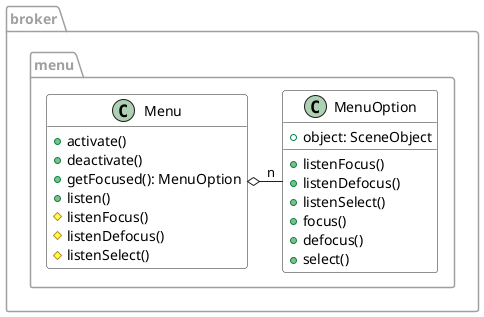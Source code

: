 @startuml menu

' ---- (style) --------------------------------

skinparam shadowing false
skinparam backgroundColor White
skinparam package {
  BorderColor #A0A0A0
  FontColor #A0A0A0
}
skinparam class {
  BackgroundColor White
  ArrowColor #202020
  BorderColor #202020
  FontColor #000000
}
skinparam note {
  BackgroundColor White
  FontColor #606060
  BorderColor #C0C0C0
}
skinparam stereotypeIBackgroundColor Lavender
hide empty members

' ---- (diagram) ------------------------------

package broker.menu {
	class Menu {
    +activate()
    +deactivate()
    +getFocused(): MenuOption
    +listen()
    #listenFocus()
    #listenDefocus()
    #listenSelect()
  }
	class MenuOption {
    +object: SceneObject
    +listenFocus()
    +listenDefocus()
    +listenSelect()
    +focus()
    +defocus()
    +select()
  }

  Menu o-r- "n" MenuOption
}

@enduml
